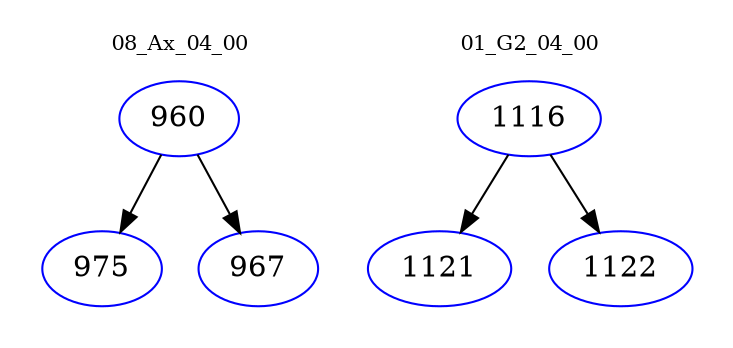 digraph{
subgraph cluster_0 {
color = white
label = "08_Ax_04_00";
fontsize=10;
T0_960 [label="960", color="blue"]
T0_960 -> T0_975 [color="black"]
T0_975 [label="975", color="blue"]
T0_960 -> T0_967 [color="black"]
T0_967 [label="967", color="blue"]
}
subgraph cluster_1 {
color = white
label = "01_G2_04_00";
fontsize=10;
T1_1116 [label="1116", color="blue"]
T1_1116 -> T1_1121 [color="black"]
T1_1121 [label="1121", color="blue"]
T1_1116 -> T1_1122 [color="black"]
T1_1122 [label="1122", color="blue"]
}
}
